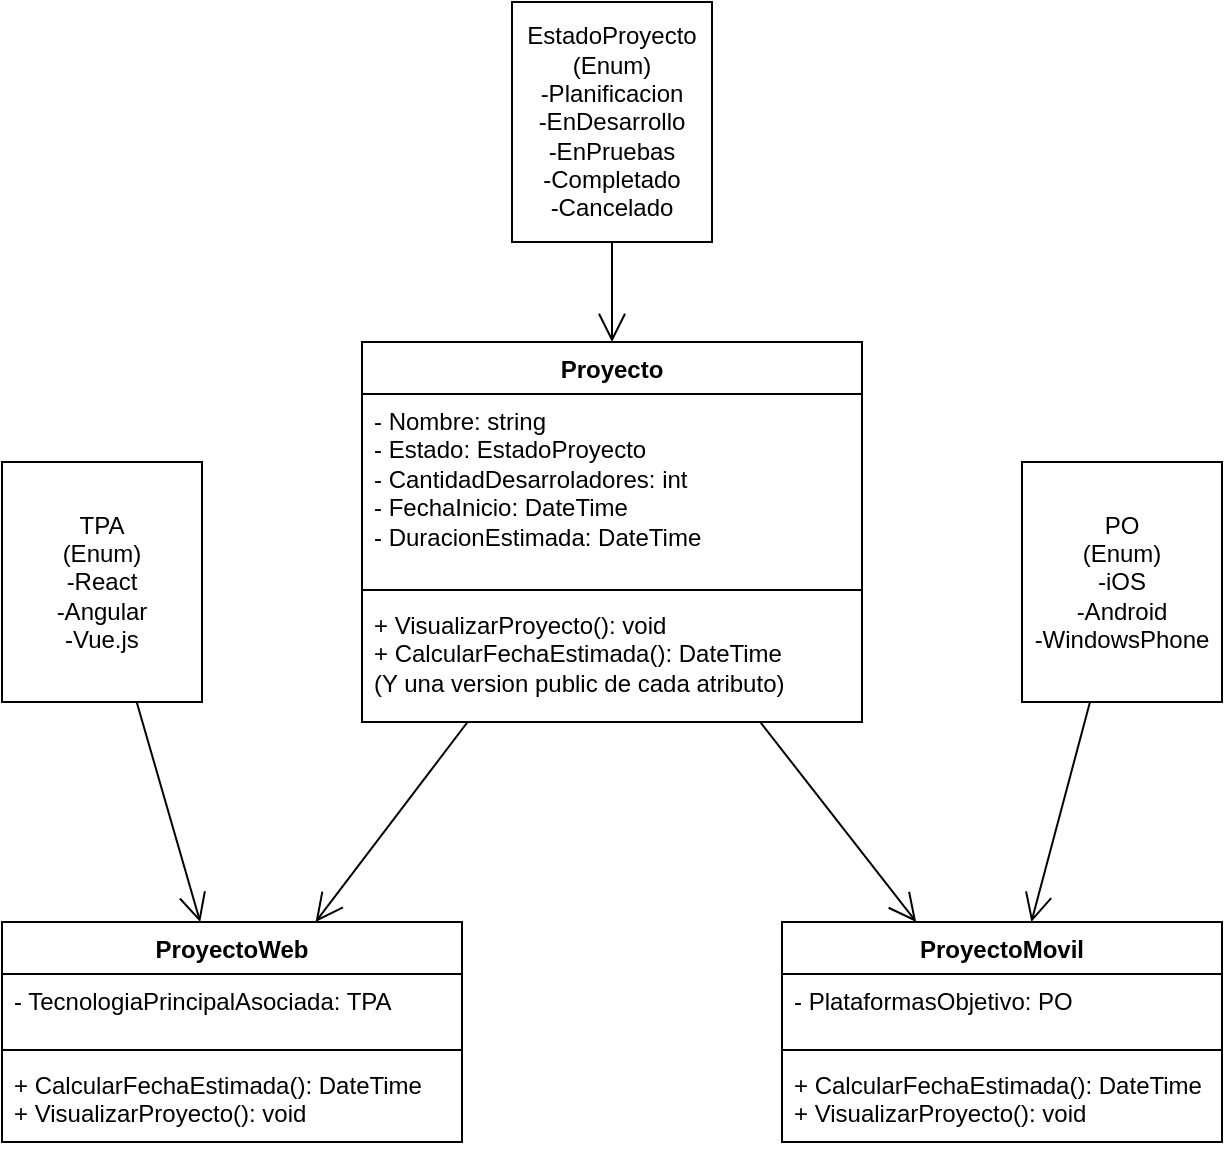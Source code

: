 <mxfile version="24.8.0">
  <diagram name="Página-1" id="82EQVXjVI_Ci-kDsay_B">
    <mxGraphModel dx="880" dy="460" grid="1" gridSize="10" guides="1" tooltips="1" connect="1" arrows="1" fold="1" page="1" pageScale="1" pageWidth="827" pageHeight="1169" math="0" shadow="0">
      <root>
        <mxCell id="0" />
        <mxCell id="1" parent="0" />
        <mxCell id="E_COBJ1mZbjIxpmFPhO_-9" value="ProyectoWeb" style="swimlane;fontStyle=1;align=center;verticalAlign=top;childLayout=stackLayout;horizontal=1;startSize=26;horizontalStack=0;resizeParent=1;resizeParentMax=0;resizeLast=0;collapsible=1;marginBottom=0;whiteSpace=wrap;html=1;" vertex="1" parent="1">
          <mxGeometry y="460" width="230" height="110" as="geometry" />
        </mxCell>
        <mxCell id="E_COBJ1mZbjIxpmFPhO_-10" value="&lt;div&gt;- TecnologiaPrincipalAsociada: TPA&lt;br&gt;&lt;/div&gt;" style="text;strokeColor=none;fillColor=none;align=left;verticalAlign=top;spacingLeft=4;spacingRight=4;overflow=hidden;rotatable=0;points=[[0,0.5],[1,0.5]];portConstraint=eastwest;whiteSpace=wrap;html=1;" vertex="1" parent="E_COBJ1mZbjIxpmFPhO_-9">
          <mxGeometry y="26" width="230" height="34" as="geometry" />
        </mxCell>
        <mxCell id="E_COBJ1mZbjIxpmFPhO_-11" value="" style="line;strokeWidth=1;fillColor=none;align=left;verticalAlign=middle;spacingTop=-1;spacingLeft=3;spacingRight=3;rotatable=0;labelPosition=right;points=[];portConstraint=eastwest;strokeColor=inherit;" vertex="1" parent="E_COBJ1mZbjIxpmFPhO_-9">
          <mxGeometry y="60" width="230" height="8" as="geometry" />
        </mxCell>
        <mxCell id="E_COBJ1mZbjIxpmFPhO_-12" value="&lt;div&gt;+ CalcularFechaEstimada(): DateTime&lt;/div&gt;&lt;div&gt;+ VisualizarProyecto(): void&lt;br&gt;&lt;/div&gt;" style="text;strokeColor=none;fillColor=none;align=left;verticalAlign=top;spacingLeft=4;spacingRight=4;overflow=hidden;rotatable=0;points=[[0,0.5],[1,0.5]];portConstraint=eastwest;whiteSpace=wrap;html=1;" vertex="1" parent="E_COBJ1mZbjIxpmFPhO_-9">
          <mxGeometry y="68" width="230" height="42" as="geometry" />
        </mxCell>
        <mxCell id="E_COBJ1mZbjIxpmFPhO_-17" value="EstadoProyecto&lt;div&gt;(Enum)&lt;br&gt;&lt;div&gt;-Planificacion&lt;/div&gt;&lt;div&gt;-EnDesarrollo&lt;/div&gt;&lt;div&gt;-EnPruebas&lt;/div&gt;&lt;div&gt;-Completado&lt;/div&gt;&lt;div&gt;-Cancelado&lt;/div&gt;&lt;/div&gt;" style="html=1;whiteSpace=wrap;" vertex="1" parent="1">
          <mxGeometry x="255" width="100" height="120" as="geometry" />
        </mxCell>
        <mxCell id="E_COBJ1mZbjIxpmFPhO_-18" value="ProyectoMovil" style="swimlane;fontStyle=1;align=center;verticalAlign=top;childLayout=stackLayout;horizontal=1;startSize=26;horizontalStack=0;resizeParent=1;resizeParentMax=0;resizeLast=0;collapsible=1;marginBottom=0;whiteSpace=wrap;html=1;" vertex="1" parent="1">
          <mxGeometry x="390" y="460" width="220" height="110" as="geometry" />
        </mxCell>
        <mxCell id="E_COBJ1mZbjIxpmFPhO_-19" value="&lt;div&gt;- PlataformasObjetivo: PO&lt;/div&gt;" style="text;strokeColor=none;fillColor=none;align=left;verticalAlign=top;spacingLeft=4;spacingRight=4;overflow=hidden;rotatable=0;points=[[0,0.5],[1,0.5]];portConstraint=eastwest;whiteSpace=wrap;html=1;" vertex="1" parent="E_COBJ1mZbjIxpmFPhO_-18">
          <mxGeometry y="26" width="220" height="34" as="geometry" />
        </mxCell>
        <mxCell id="E_COBJ1mZbjIxpmFPhO_-20" value="" style="line;strokeWidth=1;fillColor=none;align=left;verticalAlign=middle;spacingTop=-1;spacingLeft=3;spacingRight=3;rotatable=0;labelPosition=right;points=[];portConstraint=eastwest;strokeColor=inherit;" vertex="1" parent="E_COBJ1mZbjIxpmFPhO_-18">
          <mxGeometry y="60" width="220" height="8" as="geometry" />
        </mxCell>
        <mxCell id="E_COBJ1mZbjIxpmFPhO_-21" value="&lt;div&gt;+ CalcularFechaEstimada(): DateTime&lt;br&gt;&lt;/div&gt;&lt;div&gt;+ VisualizarProyecto(): void&lt;br&gt;&lt;/div&gt;" style="text;strokeColor=none;fillColor=none;align=left;verticalAlign=top;spacingLeft=4;spacingRight=4;overflow=hidden;rotatable=0;points=[[0,0.5],[1,0.5]];portConstraint=eastwest;whiteSpace=wrap;html=1;" vertex="1" parent="E_COBJ1mZbjIxpmFPhO_-18">
          <mxGeometry y="68" width="220" height="42" as="geometry" />
        </mxCell>
        <mxCell id="E_COBJ1mZbjIxpmFPhO_-22" value="TPA&lt;div&gt;(Enum)&lt;/div&gt;&lt;div&gt;-React&lt;/div&gt;&lt;div&gt;-Angular&lt;/div&gt;&lt;div&gt;-Vue.js&lt;/div&gt;" style="html=1;whiteSpace=wrap;" vertex="1" parent="1">
          <mxGeometry y="230" width="100" height="120" as="geometry" />
        </mxCell>
        <mxCell id="E_COBJ1mZbjIxpmFPhO_-23" value="PO&lt;div&gt;(Enum)&lt;/div&gt;&lt;div&gt;-iOS&lt;/div&gt;&lt;div&gt;-Android&lt;/div&gt;&lt;div&gt;-WindowsPhone&lt;/div&gt;" style="html=1;whiteSpace=wrap;" vertex="1" parent="1">
          <mxGeometry x="510" y="230" width="100" height="120" as="geometry" />
        </mxCell>
        <mxCell id="E_COBJ1mZbjIxpmFPhO_-24" value="Proyecto" style="swimlane;fontStyle=1;align=center;verticalAlign=top;childLayout=stackLayout;horizontal=1;startSize=26;horizontalStack=0;resizeParent=1;resizeParentMax=0;resizeLast=0;collapsible=1;marginBottom=0;whiteSpace=wrap;html=1;" vertex="1" parent="1">
          <mxGeometry x="180" y="170" width="250" height="190" as="geometry" />
        </mxCell>
        <mxCell id="E_COBJ1mZbjIxpmFPhO_-25" value="- Nombre: string&lt;div&gt;- Estado: EstadoProyecto&lt;/div&gt;&lt;div&gt;- CantidadDesarroladores: int&lt;/div&gt;&lt;div&gt;- FechaInicio: DateTime&lt;/div&gt;&lt;div&gt;- DuracionEstimada: DateTime&lt;/div&gt;&lt;div&gt;&lt;br&gt;&lt;/div&gt;" style="text;strokeColor=none;fillColor=none;align=left;verticalAlign=top;spacingLeft=4;spacingRight=4;overflow=hidden;rotatable=0;points=[[0,0.5],[1,0.5]];portConstraint=eastwest;whiteSpace=wrap;html=1;" vertex="1" parent="E_COBJ1mZbjIxpmFPhO_-24">
          <mxGeometry y="26" width="250" height="94" as="geometry" />
        </mxCell>
        <mxCell id="E_COBJ1mZbjIxpmFPhO_-26" value="" style="line;strokeWidth=1;fillColor=none;align=left;verticalAlign=middle;spacingTop=-1;spacingLeft=3;spacingRight=3;rotatable=0;labelPosition=right;points=[];portConstraint=eastwest;strokeColor=inherit;" vertex="1" parent="E_COBJ1mZbjIxpmFPhO_-24">
          <mxGeometry y="120" width="250" height="8" as="geometry" />
        </mxCell>
        <mxCell id="E_COBJ1mZbjIxpmFPhO_-27" value="+ VisualizarProyecto(): void&lt;div&gt;+ CalcularFechaEstimada(): DateTime&lt;br&gt;&lt;/div&gt;&lt;div&gt;(Y una version public de cada atributo)&lt;/div&gt;" style="text;strokeColor=none;fillColor=none;align=left;verticalAlign=top;spacingLeft=4;spacingRight=4;overflow=hidden;rotatable=0;points=[[0,0.5],[1,0.5]];portConstraint=eastwest;whiteSpace=wrap;html=1;" vertex="1" parent="E_COBJ1mZbjIxpmFPhO_-24">
          <mxGeometry y="128" width="250" height="62" as="geometry" />
        </mxCell>
        <mxCell id="E_COBJ1mZbjIxpmFPhO_-30" value="" style="endArrow=open;endFill=1;endSize=12;html=1;rounded=0;" edge="1" parent="1" source="E_COBJ1mZbjIxpmFPhO_-24" target="E_COBJ1mZbjIxpmFPhO_-18">
          <mxGeometry width="160" relative="1" as="geometry">
            <mxPoint x="220" y="390" as="sourcePoint" />
            <mxPoint x="380" y="390" as="targetPoint" />
          </mxGeometry>
        </mxCell>
        <mxCell id="E_COBJ1mZbjIxpmFPhO_-31" value="" style="endArrow=open;endFill=1;endSize=12;html=1;rounded=0;" edge="1" parent="1" source="E_COBJ1mZbjIxpmFPhO_-24" target="E_COBJ1mZbjIxpmFPhO_-9">
          <mxGeometry width="160" relative="1" as="geometry">
            <mxPoint x="220" y="390" as="sourcePoint" />
            <mxPoint x="380" y="390" as="targetPoint" />
          </mxGeometry>
        </mxCell>
        <mxCell id="E_COBJ1mZbjIxpmFPhO_-32" value="" style="endArrow=open;endFill=1;endSize=12;html=1;rounded=0;" edge="1" parent="1" source="E_COBJ1mZbjIxpmFPhO_-23" target="E_COBJ1mZbjIxpmFPhO_-18">
          <mxGeometry width="160" relative="1" as="geometry">
            <mxPoint x="220" y="320" as="sourcePoint" />
            <mxPoint x="380" y="320" as="targetPoint" />
          </mxGeometry>
        </mxCell>
        <mxCell id="E_COBJ1mZbjIxpmFPhO_-33" value="" style="endArrow=open;endFill=1;endSize=12;html=1;rounded=0;" edge="1" parent="1" source="E_COBJ1mZbjIxpmFPhO_-22" target="E_COBJ1mZbjIxpmFPhO_-9">
          <mxGeometry width="160" relative="1" as="geometry">
            <mxPoint x="220" y="320" as="sourcePoint" />
            <mxPoint x="380" y="320" as="targetPoint" />
          </mxGeometry>
        </mxCell>
        <mxCell id="E_COBJ1mZbjIxpmFPhO_-34" value="" style="endArrow=open;endFill=1;endSize=12;html=1;rounded=0;" edge="1" parent="1" source="E_COBJ1mZbjIxpmFPhO_-17" target="E_COBJ1mZbjIxpmFPhO_-24">
          <mxGeometry width="160" relative="1" as="geometry">
            <mxPoint x="220" y="200" as="sourcePoint" />
            <mxPoint x="380" y="200" as="targetPoint" />
          </mxGeometry>
        </mxCell>
      </root>
    </mxGraphModel>
  </diagram>
</mxfile>
